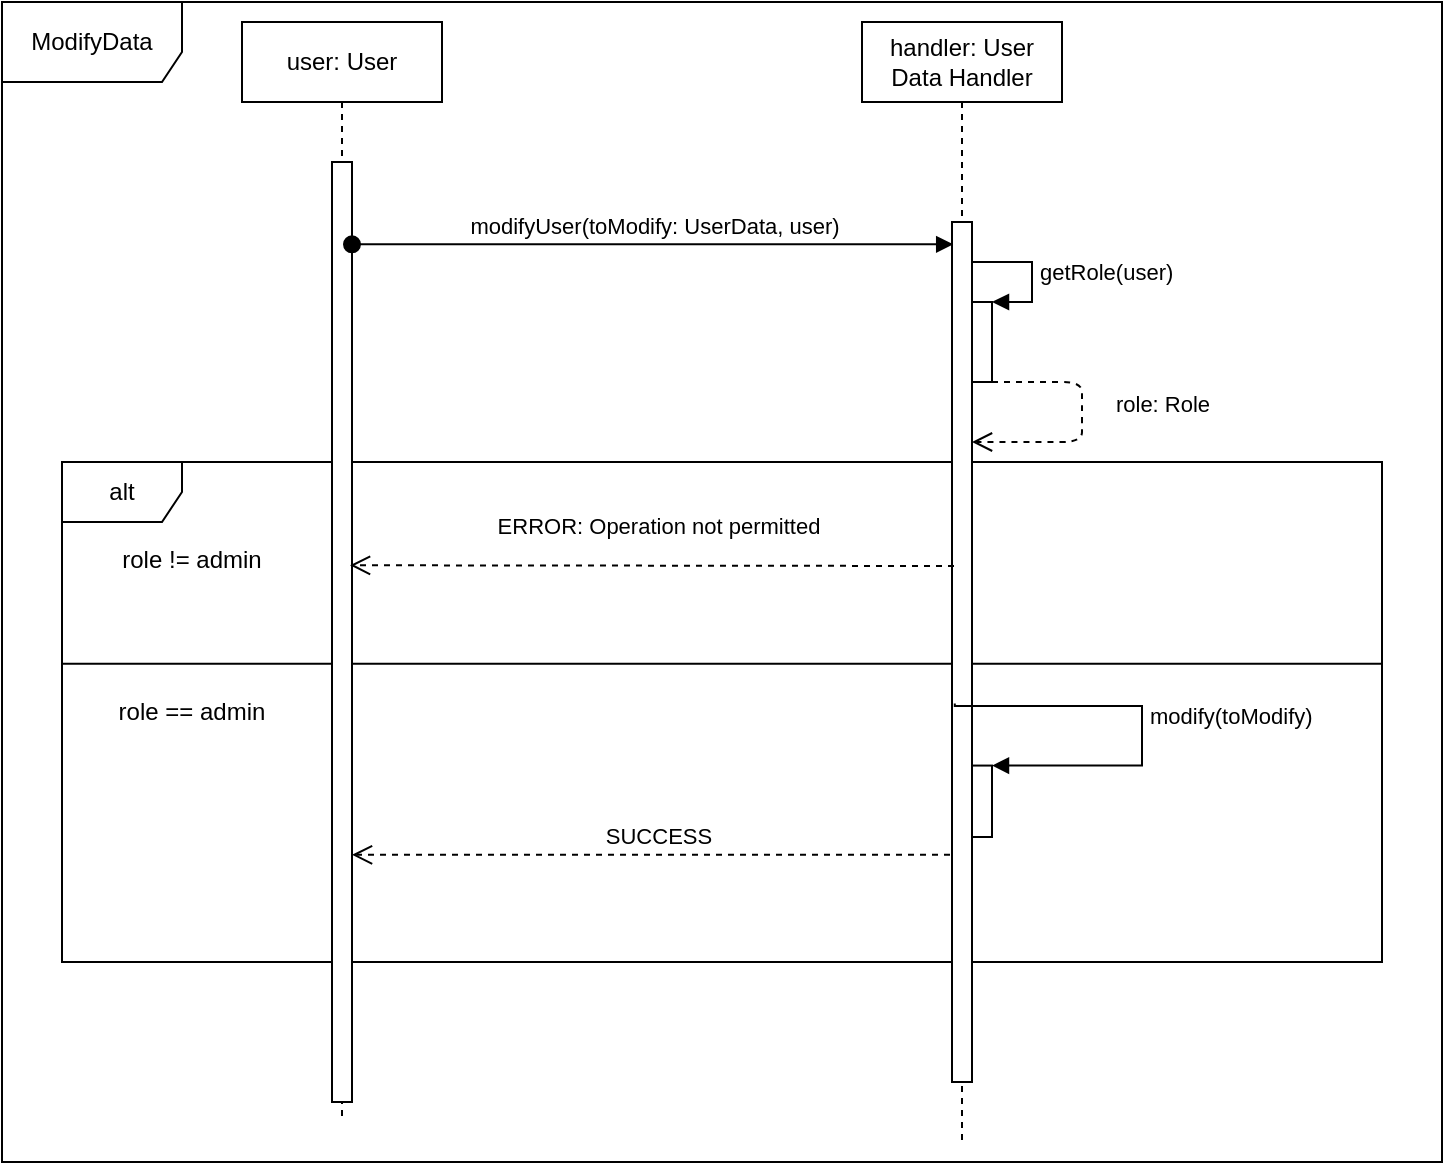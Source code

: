 <mxfile version="13.7.9" type="device"><diagram id="HeaTUYK5WjkvShxvx49P" name="Page-1"><mxGraphModel dx="1038" dy="523" grid="1" gridSize="10" guides="1" tooltips="1" connect="1" arrows="1" fold="1" page="1" pageScale="1" pageWidth="2339" pageHeight="3300" math="0" shadow="0"><root><mxCell id="0"/><mxCell id="1" parent="0"/><mxCell id="VTcn22HIy2BiDJWteWWR-1" value="ModifyData" style="shape=umlFrame;whiteSpace=wrap;html=1;width=90;height=40;" vertex="1" parent="1"><mxGeometry x="100" y="50" width="720" height="580" as="geometry"/></mxCell><mxCell id="VTcn22HIy2BiDJWteWWR-2" value="" style="group" vertex="1" connectable="0" parent="1"><mxGeometry x="130" y="280" width="660" height="250" as="geometry"/></mxCell><mxCell id="VTcn22HIy2BiDJWteWWR-3" value="alt" style="shape=umlFrame;whiteSpace=wrap;html=1;" vertex="1" parent="VTcn22HIy2BiDJWteWWR-2"><mxGeometry width="660" height="250" as="geometry"/></mxCell><mxCell id="VTcn22HIy2BiDJWteWWR-4" value="" style="line;strokeWidth=1;fillColor=none;align=left;verticalAlign=middle;spacingTop=-1;spacingLeft=3;spacingRight=3;rotatable=0;labelPosition=right;points=[];portConstraint=eastwest;" vertex="1" parent="VTcn22HIy2BiDJWteWWR-2"><mxGeometry y="80.357" width="660" height="41.071" as="geometry"/></mxCell><mxCell id="VTcn22HIy2BiDJWteWWR-5" value="role != admin" style="text;html=1;strokeColor=none;fillColor=none;align=center;verticalAlign=middle;whiteSpace=wrap;rounded=0;" vertex="1" parent="VTcn22HIy2BiDJWteWWR-2"><mxGeometry x="-5" y="39.996" width="140" height="17.857" as="geometry"/></mxCell><mxCell id="VTcn22HIy2BiDJWteWWR-6" value="role == admin" style="text;html=1;strokeColor=none;fillColor=none;align=center;verticalAlign=middle;whiteSpace=wrap;rounded=0;" vertex="1" parent="VTcn22HIy2BiDJWteWWR-2"><mxGeometry x="20" y="116.07" width="90" height="17.86" as="geometry"/></mxCell><mxCell id="VTcn22HIy2BiDJWteWWR-8" value="" style="html=1;points=[];perimeter=orthogonalPerimeter;" vertex="1" parent="VTcn22HIy2BiDJWteWWR-2"><mxGeometry x="455" y="151.786" width="10" height="35.714" as="geometry"/></mxCell><mxCell id="VTcn22HIy2BiDJWteWWR-9" value="SUCCESS" style="html=1;verticalAlign=bottom;endArrow=open;dashed=1;endSize=8;" edge="1" parent="VTcn22HIy2BiDJWteWWR-2" target="VTcn22HIy2BiDJWteWWR-11"><mxGeometry relative="1" as="geometry"><mxPoint x="450" y="196.429" as="sourcePoint"/><mxPoint x="370" y="196.429" as="targetPoint"/></mxGeometry></mxCell><mxCell id="VTcn22HIy2BiDJWteWWR-10" value="user: User" style="shape=umlLifeline;perimeter=lifelinePerimeter;whiteSpace=wrap;html=1;container=1;collapsible=0;recursiveResize=0;outlineConnect=0;" vertex="1" parent="1"><mxGeometry x="220" y="60" width="100" height="550" as="geometry"/></mxCell><mxCell id="VTcn22HIy2BiDJWteWWR-11" value="" style="html=1;points=[];perimeter=orthogonalPerimeter;" vertex="1" parent="VTcn22HIy2BiDJWteWWR-10"><mxGeometry x="45" y="70" width="10" height="470" as="geometry"/></mxCell><mxCell id="VTcn22HIy2BiDJWteWWR-12" value="handler: User Data Handler" style="shape=umlLifeline;perimeter=lifelinePerimeter;whiteSpace=wrap;html=1;container=1;collapsible=0;recursiveResize=0;outlineConnect=0;" vertex="1" parent="1"><mxGeometry x="530" y="60" width="100" height="560" as="geometry"/></mxCell><mxCell id="VTcn22HIy2BiDJWteWWR-13" value="" style="html=1;points=[];perimeter=orthogonalPerimeter;" vertex="1" parent="VTcn22HIy2BiDJWteWWR-12"><mxGeometry x="45" y="100" width="10" height="430" as="geometry"/></mxCell><mxCell id="VTcn22HIy2BiDJWteWWR-14" value="" style="html=1;points=[];perimeter=orthogonalPerimeter;" vertex="1" parent="VTcn22HIy2BiDJWteWWR-12"><mxGeometry x="55" y="140" width="10" height="40" as="geometry"/></mxCell><mxCell id="VTcn22HIy2BiDJWteWWR-15" value="getRole(user)" style="edgeStyle=orthogonalEdgeStyle;html=1;align=left;spacingLeft=2;endArrow=block;rounded=0;entryX=1;entryY=0;" edge="1" parent="VTcn22HIy2BiDJWteWWR-12" source="VTcn22HIy2BiDJWteWWR-13" target="VTcn22HIy2BiDJWteWWR-14"><mxGeometry relative="1" as="geometry"><mxPoint x="60" y="120" as="sourcePoint"/><Array as="points"><mxPoint x="85" y="120"/><mxPoint x="85" y="140"/></Array></mxGeometry></mxCell><mxCell id="VTcn22HIy2BiDJWteWWR-16" value="role: Role" style="html=1;verticalAlign=bottom;endArrow=open;dashed=1;endSize=8;" edge="1" parent="VTcn22HIy2BiDJWteWWR-12" source="VTcn22HIy2BiDJWteWWR-14" target="VTcn22HIy2BiDJWteWWR-13"><mxGeometry y="40" relative="1" as="geometry"><mxPoint x="40" y="240" as="sourcePoint"/><mxPoint x="-40" y="240" as="targetPoint"/><Array as="points"><mxPoint x="110" y="180"/><mxPoint x="110" y="190"/><mxPoint x="110" y="210"/></Array><mxPoint as="offset"/></mxGeometry></mxCell><mxCell id="VTcn22HIy2BiDJWteWWR-17" value="modifyUser(toModify: UserData, user)" style="html=1;verticalAlign=bottom;startArrow=oval;endArrow=block;startSize=8;entryX=0.06;entryY=0.026;entryDx=0;entryDy=0;entryPerimeter=0;" edge="1" parent="1" source="VTcn22HIy2BiDJWteWWR-11" target="VTcn22HIy2BiDJWteWWR-13"><mxGeometry relative="1" as="geometry"><mxPoint x="515" y="160" as="sourcePoint"/></mxGeometry></mxCell><mxCell id="VTcn22HIy2BiDJWteWWR-18" value="modify(toModify)" style="edgeStyle=orthogonalEdgeStyle;html=1;align=left;spacingLeft=2;endArrow=block;rounded=0;entryX=1;entryY=0;exitX=0.14;exitY=0.56;exitDx=0;exitDy=0;exitPerimeter=0;" edge="1" parent="1" source="VTcn22HIy2BiDJWteWWR-13" target="VTcn22HIy2BiDJWteWWR-8"><mxGeometry relative="1" as="geometry"><mxPoint x="590" y="440" as="sourcePoint"/><Array as="points"><mxPoint x="576" y="402"/><mxPoint x="670" y="402"/><mxPoint x="670" y="432"/></Array></mxGeometry></mxCell><mxCell id="VTcn22HIy2BiDJWteWWR-7" value="ERROR: Operation not permitted" style="html=1;verticalAlign=bottom;endArrow=open;dashed=1;endSize=8;entryX=0.9;entryY=0.429;entryDx=0;entryDy=0;entryPerimeter=0;" edge="1" parent="1" target="VTcn22HIy2BiDJWteWWR-11"><mxGeometry x="-0.02" y="-11" relative="1" as="geometry"><mxPoint x="576" y="332" as="sourcePoint"/><mxPoint x="500" y="324.643" as="targetPoint"/><mxPoint as="offset"/></mxGeometry></mxCell></root></mxGraphModel></diagram></mxfile>